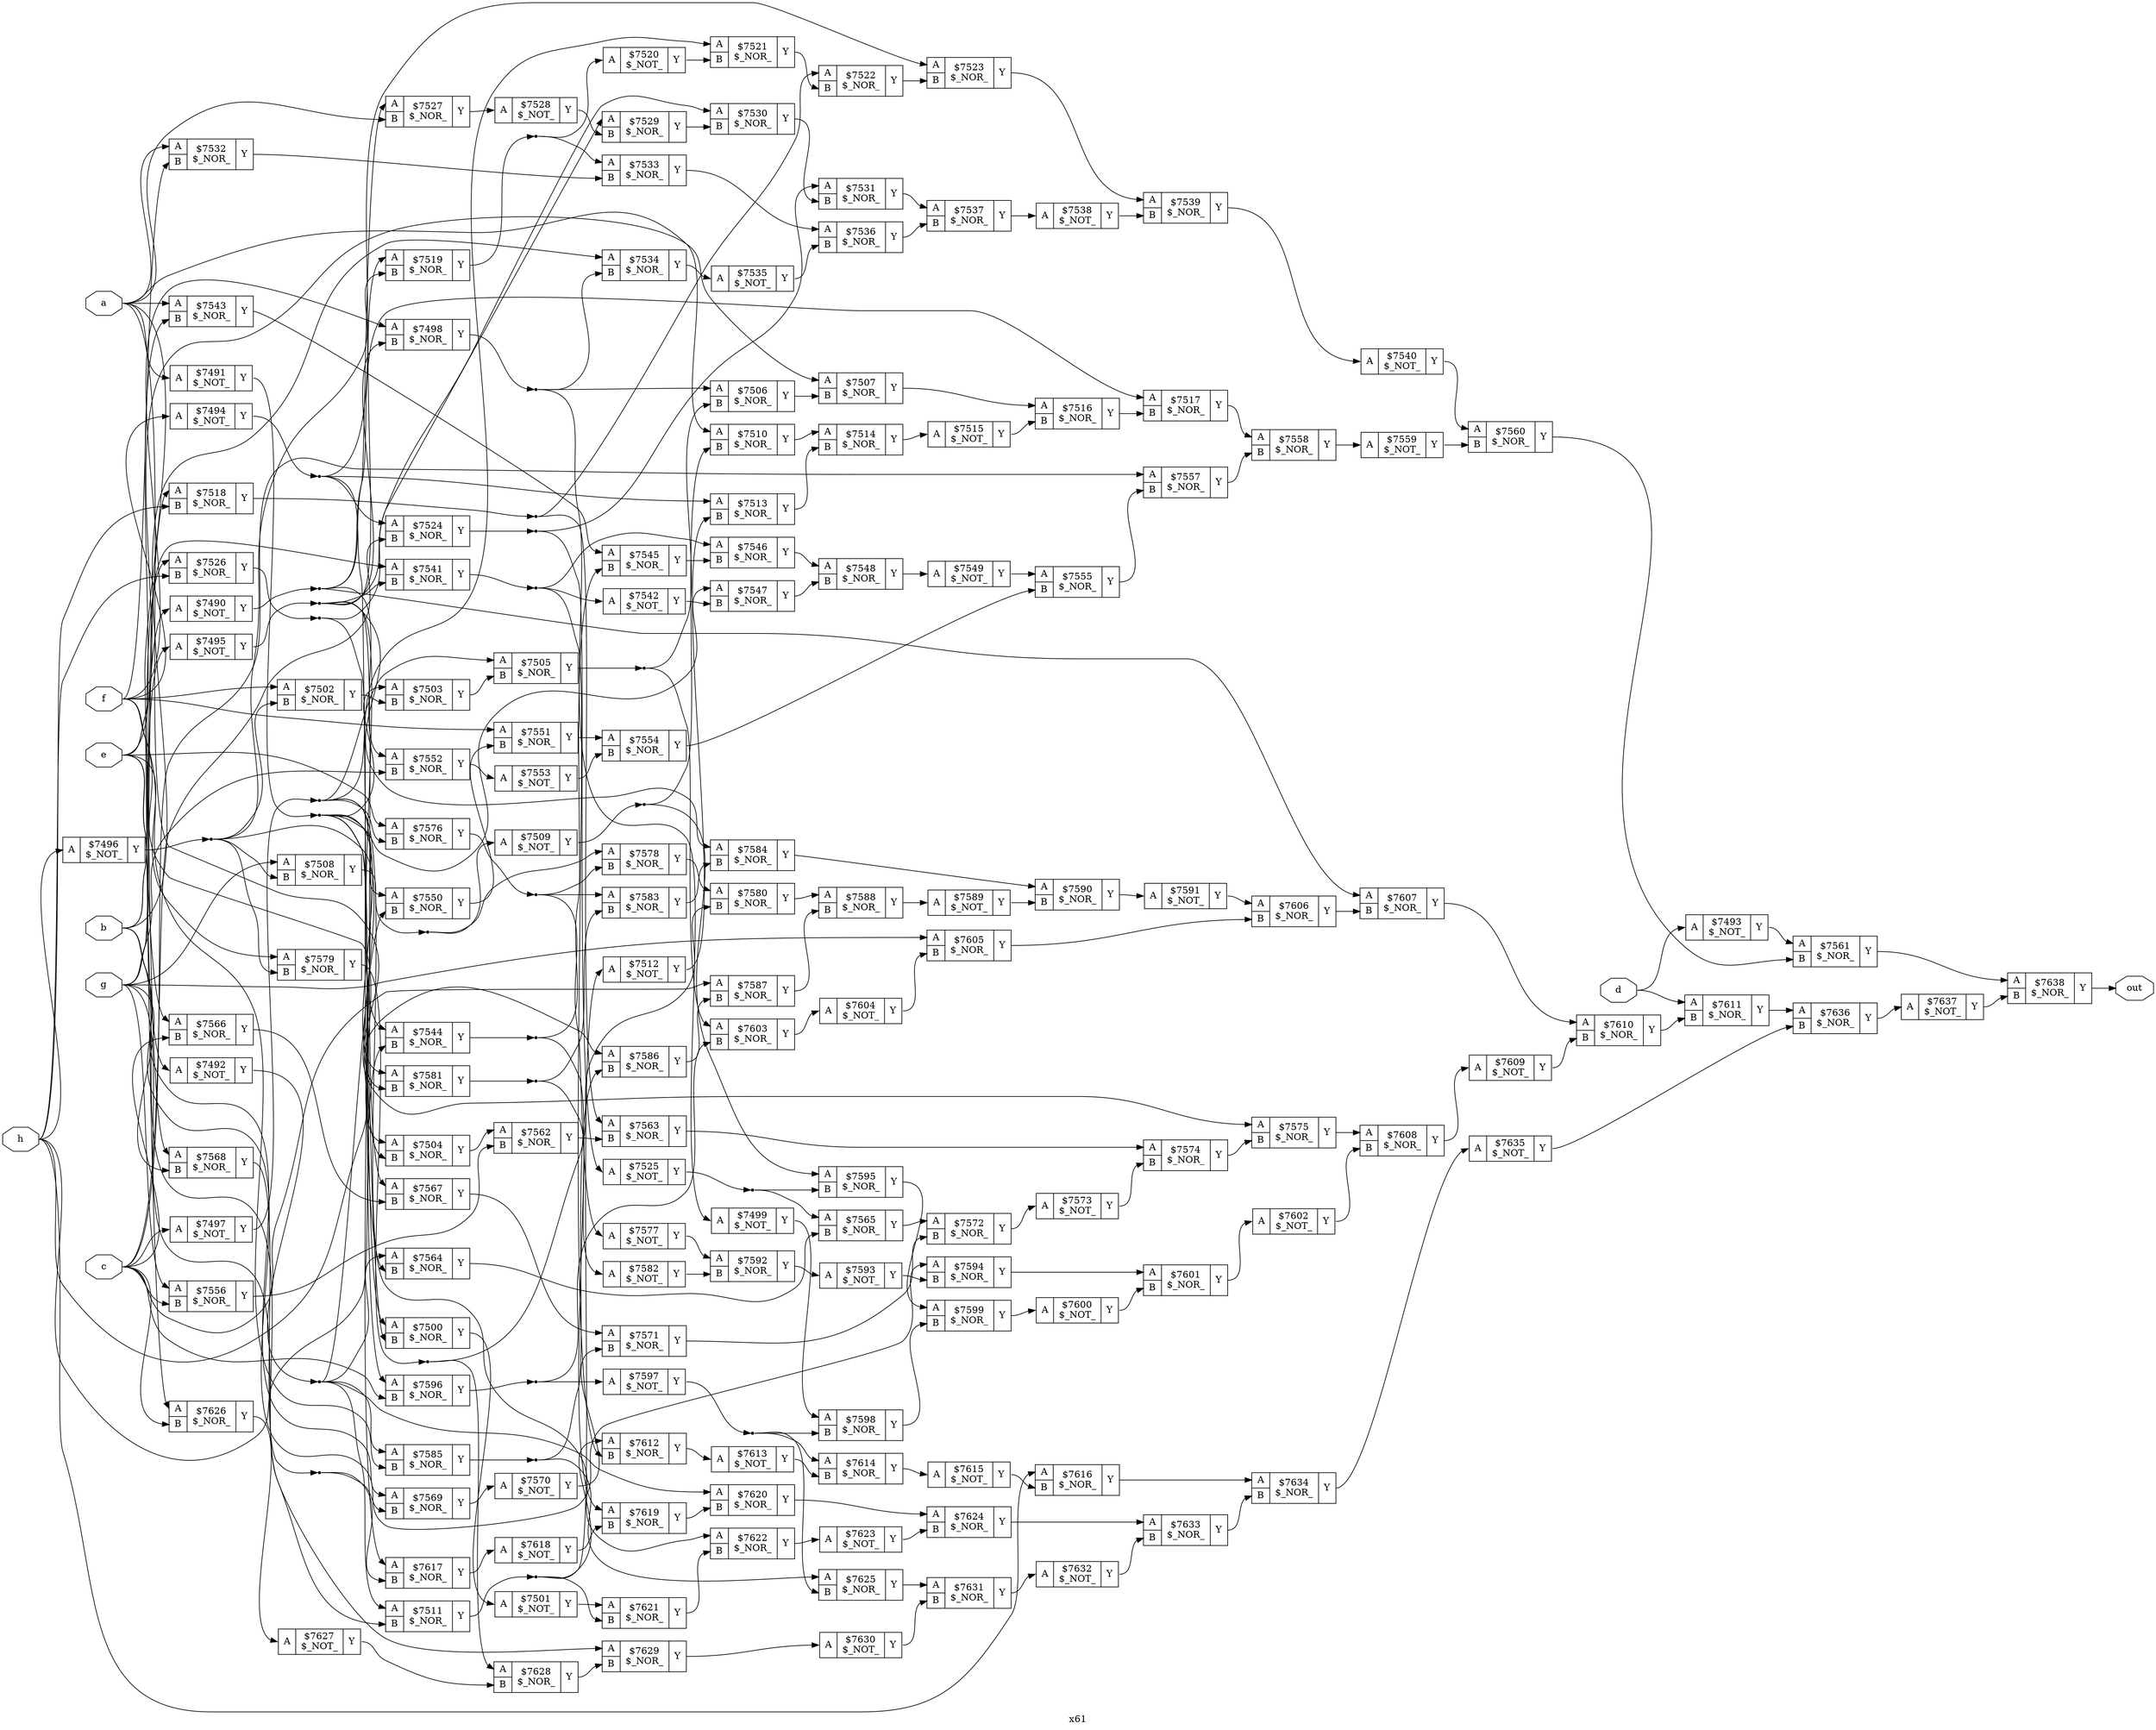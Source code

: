 digraph "x61" {
label="x61";
rankdir="LR";
remincross=true;
n149 [ shape=octagon, label="a", color="black", fontcolor="black" ];
n150 [ shape=octagon, label="b", color="black", fontcolor="black" ];
n151 [ shape=octagon, label="c", color="black", fontcolor="black" ];
n152 [ shape=octagon, label="d", color="black", fontcolor="black" ];
n153 [ shape=octagon, label="e", color="black", fontcolor="black" ];
n154 [ shape=octagon, label="f", color="black", fontcolor="black" ];
n155 [ shape=octagon, label="g", color="black", fontcolor="black" ];
n156 [ shape=octagon, label="h", color="black", fontcolor="black" ];
n157 [ shape=octagon, label="out", color="black", fontcolor="black" ];
c160 [ shape=record, label="{{<p158> A}|$7490\n$_NOT_|{<p159> Y}}" ];
c161 [ shape=record, label="{{<p158> A}|$7491\n$_NOT_|{<p159> Y}}" ];
c162 [ shape=record, label="{{<p158> A}|$7492\n$_NOT_|{<p159> Y}}" ];
c163 [ shape=record, label="{{<p158> A}|$7493\n$_NOT_|{<p159> Y}}" ];
c164 [ shape=record, label="{{<p158> A}|$7494\n$_NOT_|{<p159> Y}}" ];
c165 [ shape=record, label="{{<p158> A}|$7495\n$_NOT_|{<p159> Y}}" ];
c166 [ shape=record, label="{{<p158> A}|$7496\n$_NOT_|{<p159> Y}}" ];
c167 [ shape=record, label="{{<p158> A}|$7497\n$_NOT_|{<p159> Y}}" ];
c169 [ shape=record, label="{{<p158> A|<p168> B}|$7498\n$_NOR_|{<p159> Y}}" ];
c170 [ shape=record, label="{{<p158> A}|$7499\n$_NOT_|{<p159> Y}}" ];
c171 [ shape=record, label="{{<p158> A|<p168> B}|$7500\n$_NOR_|{<p159> Y}}" ];
c172 [ shape=record, label="{{<p158> A}|$7501\n$_NOT_|{<p159> Y}}" ];
c173 [ shape=record, label="{{<p158> A|<p168> B}|$7502\n$_NOR_|{<p159> Y}}" ];
c174 [ shape=record, label="{{<p158> A|<p168> B}|$7503\n$_NOR_|{<p159> Y}}" ];
c175 [ shape=record, label="{{<p158> A|<p168> B}|$7504\n$_NOR_|{<p159> Y}}" ];
c176 [ shape=record, label="{{<p158> A|<p168> B}|$7505\n$_NOR_|{<p159> Y}}" ];
c177 [ shape=record, label="{{<p158> A|<p168> B}|$7506\n$_NOR_|{<p159> Y}}" ];
c178 [ shape=record, label="{{<p158> A|<p168> B}|$7507\n$_NOR_|{<p159> Y}}" ];
c179 [ shape=record, label="{{<p158> A|<p168> B}|$7508\n$_NOR_|{<p159> Y}}" ];
c180 [ shape=record, label="{{<p158> A}|$7509\n$_NOT_|{<p159> Y}}" ];
c181 [ shape=record, label="{{<p158> A|<p168> B}|$7510\n$_NOR_|{<p159> Y}}" ];
c182 [ shape=record, label="{{<p158> A|<p168> B}|$7511\n$_NOR_|{<p159> Y}}" ];
c183 [ shape=record, label="{{<p158> A}|$7512\n$_NOT_|{<p159> Y}}" ];
c184 [ shape=record, label="{{<p158> A|<p168> B}|$7513\n$_NOR_|{<p159> Y}}" ];
c185 [ shape=record, label="{{<p158> A|<p168> B}|$7514\n$_NOR_|{<p159> Y}}" ];
c186 [ shape=record, label="{{<p158> A}|$7515\n$_NOT_|{<p159> Y}}" ];
c187 [ shape=record, label="{{<p158> A|<p168> B}|$7516\n$_NOR_|{<p159> Y}}" ];
c188 [ shape=record, label="{{<p158> A|<p168> B}|$7517\n$_NOR_|{<p159> Y}}" ];
c189 [ shape=record, label="{{<p158> A|<p168> B}|$7518\n$_NOR_|{<p159> Y}}" ];
c190 [ shape=record, label="{{<p158> A|<p168> B}|$7519\n$_NOR_|{<p159> Y}}" ];
c191 [ shape=record, label="{{<p158> A}|$7520\n$_NOT_|{<p159> Y}}" ];
c192 [ shape=record, label="{{<p158> A|<p168> B}|$7521\n$_NOR_|{<p159> Y}}" ];
c193 [ shape=record, label="{{<p158> A|<p168> B}|$7522\n$_NOR_|{<p159> Y}}" ];
c194 [ shape=record, label="{{<p158> A|<p168> B}|$7523\n$_NOR_|{<p159> Y}}" ];
c195 [ shape=record, label="{{<p158> A|<p168> B}|$7524\n$_NOR_|{<p159> Y}}" ];
c196 [ shape=record, label="{{<p158> A}|$7525\n$_NOT_|{<p159> Y}}" ];
c197 [ shape=record, label="{{<p158> A|<p168> B}|$7526\n$_NOR_|{<p159> Y}}" ];
c198 [ shape=record, label="{{<p158> A|<p168> B}|$7527\n$_NOR_|{<p159> Y}}" ];
c199 [ shape=record, label="{{<p158> A}|$7528\n$_NOT_|{<p159> Y}}" ];
c200 [ shape=record, label="{{<p158> A|<p168> B}|$7529\n$_NOR_|{<p159> Y}}" ];
c201 [ shape=record, label="{{<p158> A|<p168> B}|$7530\n$_NOR_|{<p159> Y}}" ];
c202 [ shape=record, label="{{<p158> A|<p168> B}|$7531\n$_NOR_|{<p159> Y}}" ];
c203 [ shape=record, label="{{<p158> A|<p168> B}|$7532\n$_NOR_|{<p159> Y}}" ];
c204 [ shape=record, label="{{<p158> A|<p168> B}|$7533\n$_NOR_|{<p159> Y}}" ];
c205 [ shape=record, label="{{<p158> A|<p168> B}|$7534\n$_NOR_|{<p159> Y}}" ];
c206 [ shape=record, label="{{<p158> A}|$7535\n$_NOT_|{<p159> Y}}" ];
c207 [ shape=record, label="{{<p158> A|<p168> B}|$7536\n$_NOR_|{<p159> Y}}" ];
c208 [ shape=record, label="{{<p158> A|<p168> B}|$7537\n$_NOR_|{<p159> Y}}" ];
c209 [ shape=record, label="{{<p158> A}|$7538\n$_NOT_|{<p159> Y}}" ];
c210 [ shape=record, label="{{<p158> A|<p168> B}|$7539\n$_NOR_|{<p159> Y}}" ];
c211 [ shape=record, label="{{<p158> A}|$7540\n$_NOT_|{<p159> Y}}" ];
c212 [ shape=record, label="{{<p158> A|<p168> B}|$7541\n$_NOR_|{<p159> Y}}" ];
c213 [ shape=record, label="{{<p158> A}|$7542\n$_NOT_|{<p159> Y}}" ];
c214 [ shape=record, label="{{<p158> A|<p168> B}|$7543\n$_NOR_|{<p159> Y}}" ];
c215 [ shape=record, label="{{<p158> A|<p168> B}|$7544\n$_NOR_|{<p159> Y}}" ];
c216 [ shape=record, label="{{<p158> A|<p168> B}|$7545\n$_NOR_|{<p159> Y}}" ];
c217 [ shape=record, label="{{<p158> A|<p168> B}|$7546\n$_NOR_|{<p159> Y}}" ];
c218 [ shape=record, label="{{<p158> A|<p168> B}|$7547\n$_NOR_|{<p159> Y}}" ];
c219 [ shape=record, label="{{<p158> A|<p168> B}|$7548\n$_NOR_|{<p159> Y}}" ];
c220 [ shape=record, label="{{<p158> A}|$7549\n$_NOT_|{<p159> Y}}" ];
c221 [ shape=record, label="{{<p158> A|<p168> B}|$7550\n$_NOR_|{<p159> Y}}" ];
c222 [ shape=record, label="{{<p158> A|<p168> B}|$7551\n$_NOR_|{<p159> Y}}" ];
c223 [ shape=record, label="{{<p158> A|<p168> B}|$7552\n$_NOR_|{<p159> Y}}" ];
c224 [ shape=record, label="{{<p158> A}|$7553\n$_NOT_|{<p159> Y}}" ];
c225 [ shape=record, label="{{<p158> A|<p168> B}|$7554\n$_NOR_|{<p159> Y}}" ];
c226 [ shape=record, label="{{<p158> A|<p168> B}|$7555\n$_NOR_|{<p159> Y}}" ];
c227 [ shape=record, label="{{<p158> A|<p168> B}|$7556\n$_NOR_|{<p159> Y}}" ];
c228 [ shape=record, label="{{<p158> A|<p168> B}|$7557\n$_NOR_|{<p159> Y}}" ];
c229 [ shape=record, label="{{<p158> A|<p168> B}|$7558\n$_NOR_|{<p159> Y}}" ];
c230 [ shape=record, label="{{<p158> A}|$7559\n$_NOT_|{<p159> Y}}" ];
c231 [ shape=record, label="{{<p158> A|<p168> B}|$7560\n$_NOR_|{<p159> Y}}" ];
c232 [ shape=record, label="{{<p158> A|<p168> B}|$7561\n$_NOR_|{<p159> Y}}" ];
c233 [ shape=record, label="{{<p158> A|<p168> B}|$7562\n$_NOR_|{<p159> Y}}" ];
c234 [ shape=record, label="{{<p158> A|<p168> B}|$7563\n$_NOR_|{<p159> Y}}" ];
c235 [ shape=record, label="{{<p158> A|<p168> B}|$7564\n$_NOR_|{<p159> Y}}" ];
c236 [ shape=record, label="{{<p158> A|<p168> B}|$7565\n$_NOR_|{<p159> Y}}" ];
c237 [ shape=record, label="{{<p158> A|<p168> B}|$7566\n$_NOR_|{<p159> Y}}" ];
c238 [ shape=record, label="{{<p158> A|<p168> B}|$7567\n$_NOR_|{<p159> Y}}" ];
c239 [ shape=record, label="{{<p158> A|<p168> B}|$7568\n$_NOR_|{<p159> Y}}" ];
c240 [ shape=record, label="{{<p158> A|<p168> B}|$7569\n$_NOR_|{<p159> Y}}" ];
c241 [ shape=record, label="{{<p158> A}|$7570\n$_NOT_|{<p159> Y}}" ];
c242 [ shape=record, label="{{<p158> A|<p168> B}|$7571\n$_NOR_|{<p159> Y}}" ];
c243 [ shape=record, label="{{<p158> A|<p168> B}|$7572\n$_NOR_|{<p159> Y}}" ];
c244 [ shape=record, label="{{<p158> A}|$7573\n$_NOT_|{<p159> Y}}" ];
c245 [ shape=record, label="{{<p158> A|<p168> B}|$7574\n$_NOR_|{<p159> Y}}" ];
c246 [ shape=record, label="{{<p158> A|<p168> B}|$7575\n$_NOR_|{<p159> Y}}" ];
c247 [ shape=record, label="{{<p158> A|<p168> B}|$7576\n$_NOR_|{<p159> Y}}" ];
c248 [ shape=record, label="{{<p158> A}|$7577\n$_NOT_|{<p159> Y}}" ];
c249 [ shape=record, label="{{<p158> A|<p168> B}|$7578\n$_NOR_|{<p159> Y}}" ];
c250 [ shape=record, label="{{<p158> A|<p168> B}|$7579\n$_NOR_|{<p159> Y}}" ];
c251 [ shape=record, label="{{<p158> A|<p168> B}|$7580\n$_NOR_|{<p159> Y}}" ];
c252 [ shape=record, label="{{<p158> A|<p168> B}|$7581\n$_NOR_|{<p159> Y}}" ];
c253 [ shape=record, label="{{<p158> A}|$7582\n$_NOT_|{<p159> Y}}" ];
c254 [ shape=record, label="{{<p158> A|<p168> B}|$7583\n$_NOR_|{<p159> Y}}" ];
c255 [ shape=record, label="{{<p158> A|<p168> B}|$7584\n$_NOR_|{<p159> Y}}" ];
c256 [ shape=record, label="{{<p158> A|<p168> B}|$7585\n$_NOR_|{<p159> Y}}" ];
c257 [ shape=record, label="{{<p158> A|<p168> B}|$7586\n$_NOR_|{<p159> Y}}" ];
c258 [ shape=record, label="{{<p158> A|<p168> B}|$7587\n$_NOR_|{<p159> Y}}" ];
c259 [ shape=record, label="{{<p158> A|<p168> B}|$7588\n$_NOR_|{<p159> Y}}" ];
c260 [ shape=record, label="{{<p158> A}|$7589\n$_NOT_|{<p159> Y}}" ];
c261 [ shape=record, label="{{<p158> A|<p168> B}|$7590\n$_NOR_|{<p159> Y}}" ];
c262 [ shape=record, label="{{<p158> A}|$7591\n$_NOT_|{<p159> Y}}" ];
c263 [ shape=record, label="{{<p158> A|<p168> B}|$7592\n$_NOR_|{<p159> Y}}" ];
c264 [ shape=record, label="{{<p158> A}|$7593\n$_NOT_|{<p159> Y}}" ];
c265 [ shape=record, label="{{<p158> A|<p168> B}|$7594\n$_NOR_|{<p159> Y}}" ];
c266 [ shape=record, label="{{<p158> A|<p168> B}|$7595\n$_NOR_|{<p159> Y}}" ];
c267 [ shape=record, label="{{<p158> A|<p168> B}|$7596\n$_NOR_|{<p159> Y}}" ];
c268 [ shape=record, label="{{<p158> A}|$7597\n$_NOT_|{<p159> Y}}" ];
c269 [ shape=record, label="{{<p158> A|<p168> B}|$7598\n$_NOR_|{<p159> Y}}" ];
c270 [ shape=record, label="{{<p158> A|<p168> B}|$7599\n$_NOR_|{<p159> Y}}" ];
c271 [ shape=record, label="{{<p158> A}|$7600\n$_NOT_|{<p159> Y}}" ];
c272 [ shape=record, label="{{<p158> A|<p168> B}|$7601\n$_NOR_|{<p159> Y}}" ];
c273 [ shape=record, label="{{<p158> A}|$7602\n$_NOT_|{<p159> Y}}" ];
c274 [ shape=record, label="{{<p158> A|<p168> B}|$7603\n$_NOR_|{<p159> Y}}" ];
c275 [ shape=record, label="{{<p158> A}|$7604\n$_NOT_|{<p159> Y}}" ];
c276 [ shape=record, label="{{<p158> A|<p168> B}|$7605\n$_NOR_|{<p159> Y}}" ];
c277 [ shape=record, label="{{<p158> A|<p168> B}|$7606\n$_NOR_|{<p159> Y}}" ];
c278 [ shape=record, label="{{<p158> A|<p168> B}|$7607\n$_NOR_|{<p159> Y}}" ];
c279 [ shape=record, label="{{<p158> A|<p168> B}|$7608\n$_NOR_|{<p159> Y}}" ];
c280 [ shape=record, label="{{<p158> A}|$7609\n$_NOT_|{<p159> Y}}" ];
c281 [ shape=record, label="{{<p158> A|<p168> B}|$7610\n$_NOR_|{<p159> Y}}" ];
c282 [ shape=record, label="{{<p158> A|<p168> B}|$7611\n$_NOR_|{<p159> Y}}" ];
c283 [ shape=record, label="{{<p158> A|<p168> B}|$7612\n$_NOR_|{<p159> Y}}" ];
c284 [ shape=record, label="{{<p158> A}|$7613\n$_NOT_|{<p159> Y}}" ];
c285 [ shape=record, label="{{<p158> A|<p168> B}|$7614\n$_NOR_|{<p159> Y}}" ];
c286 [ shape=record, label="{{<p158> A}|$7615\n$_NOT_|{<p159> Y}}" ];
c287 [ shape=record, label="{{<p158> A|<p168> B}|$7616\n$_NOR_|{<p159> Y}}" ];
c288 [ shape=record, label="{{<p158> A|<p168> B}|$7617\n$_NOR_|{<p159> Y}}" ];
c289 [ shape=record, label="{{<p158> A}|$7618\n$_NOT_|{<p159> Y}}" ];
c290 [ shape=record, label="{{<p158> A|<p168> B}|$7619\n$_NOR_|{<p159> Y}}" ];
c291 [ shape=record, label="{{<p158> A|<p168> B}|$7620\n$_NOR_|{<p159> Y}}" ];
c292 [ shape=record, label="{{<p158> A|<p168> B}|$7621\n$_NOR_|{<p159> Y}}" ];
c293 [ shape=record, label="{{<p158> A|<p168> B}|$7622\n$_NOR_|{<p159> Y}}" ];
c294 [ shape=record, label="{{<p158> A}|$7623\n$_NOT_|{<p159> Y}}" ];
c295 [ shape=record, label="{{<p158> A|<p168> B}|$7624\n$_NOR_|{<p159> Y}}" ];
c296 [ shape=record, label="{{<p158> A|<p168> B}|$7625\n$_NOR_|{<p159> Y}}" ];
c297 [ shape=record, label="{{<p158> A|<p168> B}|$7626\n$_NOR_|{<p159> Y}}" ];
c298 [ shape=record, label="{{<p158> A}|$7627\n$_NOT_|{<p159> Y}}" ];
c299 [ shape=record, label="{{<p158> A|<p168> B}|$7628\n$_NOR_|{<p159> Y}}" ];
c300 [ shape=record, label="{{<p158> A|<p168> B}|$7629\n$_NOR_|{<p159> Y}}" ];
c301 [ shape=record, label="{{<p158> A}|$7630\n$_NOT_|{<p159> Y}}" ];
c302 [ shape=record, label="{{<p158> A|<p168> B}|$7631\n$_NOR_|{<p159> Y}}" ];
c303 [ shape=record, label="{{<p158> A}|$7632\n$_NOT_|{<p159> Y}}" ];
c304 [ shape=record, label="{{<p158> A|<p168> B}|$7633\n$_NOR_|{<p159> Y}}" ];
c305 [ shape=record, label="{{<p158> A|<p168> B}|$7634\n$_NOR_|{<p159> Y}}" ];
c306 [ shape=record, label="{{<p158> A}|$7635\n$_NOT_|{<p159> Y}}" ];
c307 [ shape=record, label="{{<p158> A|<p168> B}|$7636\n$_NOR_|{<p159> Y}}" ];
c308 [ shape=record, label="{{<p158> A}|$7637\n$_NOT_|{<p159> Y}}" ];
c309 [ shape=record, label="{{<p158> A|<p168> B}|$7638\n$_NOR_|{<p159> Y}}" ];
c251:p159:e -> c259:p158:w [color="black", label=""];
c260:p159:e -> c261:p168:w [color="black", label=""];
c202:p159:e -> c208:p158:w [color="black", label=""];
c203:p159:e -> c204:p168:w [color="black", label=""];
c204:p159:e -> c207:p158:w [color="black", label=""];
c205:p159:e -> c206:p158:w [color="black", label=""];
c206:p159:e -> c207:p168:w [color="black", label=""];
c207:p159:e -> c208:p168:w [color="black", label=""];
c208:p159:e -> c209:p158:w [color="black", label=""];
c209:p159:e -> c210:p168:w [color="black", label=""];
c210:p159:e -> c211:p158:w [color="black", label=""];
c211:p159:e -> c231:p158:w [color="black", label=""];
n11 [ shape=point ];
c160:p159:e -> n11:w [color="black", label=""];
n11:e -> c188:p158:w [color="black", label=""];
n11:e -> c198:p158:w [color="black", label=""];
n11:e -> c223:p158:w [color="black", label=""];
n11:e -> c278:p158:w [color="black", label=""];
n110 [ shape=point ];
c212:p159:e -> n110:w [color="black", label=""];
n110:e -> c213:p158:w [color="black", label=""];
n110:e -> c217:p158:w [color="black", label=""];
n110:e -> c283:p168:w [color="black", label=""];
c213:p159:e -> c218:p168:w [color="black", label=""];
c214:p159:e -> c216:p158:w [color="black", label=""];
n113 [ shape=point ];
c215:p159:e -> n113:w [color="black", label=""];
n113:e -> c216:p168:w [color="black", label=""];
n113:e -> c290:p158:w [color="black", label=""];
c216:p159:e -> c217:p168:w [color="black", label=""];
c217:p159:e -> c219:p158:w [color="black", label=""];
c218:p159:e -> c219:p168:w [color="black", label=""];
c219:p159:e -> c220:p158:w [color="black", label=""];
c220:p159:e -> c226:p158:w [color="black", label=""];
c221:p159:e -> c222:p168:w [color="black", label=""];
c261:p159:e -> c262:p158:w [color="black", label=""];
c222:p159:e -> c225:p158:w [color="black", label=""];
c223:p159:e -> c224:p158:w [color="black", label=""];
c224:p159:e -> c225:p168:w [color="black", label=""];
c225:p159:e -> c226:p168:w [color="black", label=""];
c226:p159:e -> c228:p168:w [color="black", label=""];
c227:p159:e -> c233:p168:w [color="black", label=""];
c228:p159:e -> c229:p168:w [color="black", label=""];
c229:p159:e -> c230:p158:w [color="black", label=""];
c230:p159:e -> c231:p168:w [color="black", label=""];
c231:p159:e -> c232:p168:w [color="black", label=""];
c262:p159:e -> c277:p158:w [color="black", label=""];
c232:p159:e -> c309:p158:w [color="black", label=""];
c233:p159:e -> c234:p168:w [color="black", label=""];
c234:p159:e -> c245:p158:w [color="black", label=""];
c235:p159:e -> c236:p168:w [color="black", label=""];
c236:p159:e -> c243:p158:w [color="black", label=""];
c237:p159:e -> c238:p168:w [color="black", label=""];
c238:p159:e -> c242:p158:w [color="black", label=""];
n137 [ shape=point ];
c239:p159:e -> n137:w [color="black", label=""];
n137:e -> c240:p168:w [color="black", label=""];
n137:e -> c288:p168:w [color="black", label=""];
c240:p159:e -> c241:p158:w [color="black", label=""];
c241:p159:e -> c242:p168:w [color="black", label=""];
c263:p159:e -> c264:p158:w [color="black", label=""];
c242:p159:e -> c243:p168:w [color="black", label=""];
c243:p159:e -> c244:p158:w [color="black", label=""];
c244:p159:e -> c245:p168:w [color="black", label=""];
c245:p159:e -> c246:p168:w [color="black", label=""];
c246:p159:e -> c279:p158:w [color="black", label=""];
n145 [ shape=point ];
c247:p159:e -> n145:w [color="black", label=""];
n145:e -> c248:p158:w [color="black", label=""];
n145:e -> c249:p168:w [color="black", label=""];
n145:e -> c254:p158:w [color="black", label=""];
c248:p159:e -> c263:p158:w [color="black", label=""];
c249:p159:e -> c251:p158:w [color="black", label=""];
n148 [ shape=point ];
c250:p159:e -> n148:w [color="black", label=""];
n148:e -> c251:p168:w [color="black", label=""];
n148:e -> c299:p158:w [color="black", label=""];
n149:e -> c161:p158:w [color="black", label=""];
n149:e -> c181:p158:w [color="black", label=""];
n149:e -> c198:p168:w [color="black", label=""];
n149:e -> c203:p158:w [color="black", label=""];
n149:e -> c214:p158:w [color="black", label=""];
n149:e -> c246:p158:w [color="black", label=""];
n149:e -> c297:p158:w [color="black", label=""];
c264:p159:e -> c265:p168:w [color="black", label=""];
n150:e -> c160:p158:w [color="black", label=""];
n150:e -> c197:p158:w [color="black", label=""];
n150:e -> c205:p158:w [color="black", label=""];
n150:e -> c240:p158:w [color="black", label=""];
n150:e -> c265:p158:w [color="black", label=""];
n150:e -> c300:p158:w [color="black", label=""];
n151:e -> c167:p158:w [color="black", label=""];
n151:e -> c195:p168:w [color="black", label=""];
n151:e -> c227:p168:w [color="black", label=""];
n151:e -> c228:p158:w [color="black", label=""];
n151:e -> c237:p168:w [color="black", label=""];
n151:e -> c258:p158:w [color="black", label=""];
n151:e -> c267:p168:w [color="black", label=""];
n151:e -> c297:p168:w [color="black", label=""];
n152:e -> c163:p158:w [color="black", label=""];
n152:e -> c282:p158:w [color="black", label=""];
n153:e -> c162:p158:w [color="black", label=""];
n153:e -> c178:p158:w [color="black", label=""];
n153:e -> c212:p158:w [color="black", label=""];
n153:e -> c214:p168:w [color="black", label=""];
n153:e -> c237:p158:w [color="black", label=""];
n153:e -> c247:p158:w [color="black", label=""];
n153:e -> c250:p158:w [color="black", label=""];
n154:e -> c164:p158:w [color="black", label=""];
n154:e -> c169:p158:w [color="black", label=""];
n154:e -> c173:p158:w [color="black", label=""];
n154:e -> c175:p158:w [color="black", label=""];
n154:e -> c203:p168:w [color="black", label=""];
n154:e -> c222:p158:w [color="black", label=""];
n154:e -> c239:p158:w [color="black", label=""];
n154:e -> c256:p168:w [color="black", label=""];
n155:e -> c165:p158:w [color="black", label=""];
n155:e -> c179:p158:w [color="black", label=""];
n155:e -> c182:p168:w [color="black", label=""];
n155:e -> c189:p158:w [color="black", label=""];
n155:e -> c223:p168:w [color="black", label=""];
n155:e -> c227:p158:w [color="black", label=""];
n155:e -> c239:p168:w [color="black", label=""];
n155:e -> c276:p158:w [color="black", label=""];
n156:e -> c166:p158:w [color="black", label=""];
n156:e -> c189:p168:w [color="black", label=""];
n156:e -> c197:p168:w [color="black", label=""];
n156:e -> c215:p168:w [color="black", label=""];
n156:e -> c257:p158:w [color="black", label=""];
n156:e -> c287:p158:w [color="black", label=""];
c309:p159:e -> n157:w [color="black", label=""];
c265:p159:e -> c272:p158:w [color="black", label=""];
c266:p159:e -> c270:p158:w [color="black", label=""];
n18 [ shape=point ];
c267:p159:e -> n18:w [color="black", label=""];
n18:e -> c268:p158:w [color="black", label=""];
n18:e -> c274:p168:w [color="black", label=""];
n19 [ shape=point ];
c268:p159:e -> n19:w [color="black", label=""];
n19:e -> c269:p168:w [color="black", label=""];
n19:e -> c285:p158:w [color="black", label=""];
n19:e -> c296:p168:w [color="black", label=""];
n2 [ shape=point ];
c252:p159:e -> n2:w [color="black", label=""];
n2:e -> c253:p158:w [color="black", label=""];
n2:e -> c254:p168:w [color="black", label=""];
c269:p159:e -> c270:p168:w [color="black", label=""];
c270:p159:e -> c271:p158:w [color="black", label=""];
n22 [ shape=point ];
c161:p159:e -> n22:w [color="black", label=""];
n22:e -> c171:p158:w [color="black", label=""];
n22:e -> c174:p158:w [color="black", label=""];
n22:e -> c218:p158:w [color="black", label=""];
n22:e -> c221:p158:w [color="black", label=""];
n22:e -> c252:p158:w [color="black", label=""];
n22:e -> c267:p158:w [color="black", label=""];
n22:e -> c288:p158:w [color="black", label=""];
c271:p159:e -> c272:p168:w [color="black", label=""];
c272:p159:e -> c273:p158:w [color="black", label=""];
c273:p159:e -> c279:p168:w [color="black", label=""];
c274:p159:e -> c275:p158:w [color="black", label=""];
c275:p159:e -> c276:p168:w [color="black", label=""];
c276:p159:e -> c277:p168:w [color="black", label=""];
c277:p159:e -> c278:p168:w [color="black", label=""];
c253:p159:e -> c263:p168:w [color="black", label=""];
c278:p159:e -> c281:p158:w [color="black", label=""];
c279:p159:e -> c280:p158:w [color="black", label=""];
c280:p159:e -> c281:p168:w [color="black", label=""];
n33 [ shape=point ];
c162:p159:e -> n33:w [color="black", label=""];
n33:e -> c182:p158:w [color="black", label=""];
n33:e -> c221:p168:w [color="black", label=""];
n33:e -> c235:p158:w [color="black", label=""];
n33:e -> c256:p158:w [color="black", label=""];
n33:e -> c291:p158:w [color="black", label=""];
c281:p159:e -> c282:p168:w [color="black", label=""];
c282:p159:e -> c307:p158:w [color="black", label=""];
c283:p159:e -> c284:p158:w [color="black", label=""];
c284:p159:e -> c285:p168:w [color="black", label=""];
c285:p159:e -> c286:p158:w [color="black", label=""];
c286:p159:e -> c287:p168:w [color="black", label=""];
c254:p159:e -> c255:p168:w [color="black", label=""];
c287:p159:e -> c305:p158:w [color="black", label=""];
c288:p159:e -> c289:p158:w [color="black", label=""];
c289:p159:e -> c290:p168:w [color="black", label=""];
c290:p159:e -> c291:p168:w [color="black", label=""];
c163:p159:e -> c232:p158:w [color="black", label=""];
c291:p159:e -> c295:p158:w [color="black", label=""];
c292:p159:e -> c293:p168:w [color="black", label=""];
c293:p159:e -> c294:p158:w [color="black", label=""];
c294:p159:e -> c295:p168:w [color="black", label=""];
c295:p159:e -> c304:p158:w [color="black", label=""];
c255:p159:e -> c261:p158:w [color="black", label=""];
c296:p159:e -> c302:p158:w [color="black", label=""];
c297:p159:e -> c298:p158:w [color="black", label=""];
c298:p159:e -> c299:p168:w [color="black", label=""];
c299:p159:e -> c300:p168:w [color="black", label=""];
c300:p159:e -> c301:p158:w [color="black", label=""];
n55 [ shape=point ];
c164:p159:e -> n55:w [color="black", label=""];
n55:e -> c171:p168:w [color="black", label=""];
n55:e -> c184:p158:w [color="black", label=""];
n55:e -> c194:p158:w [color="black", label=""];
n55:e -> c195:p158:w [color="black", label=""];
c301:p159:e -> c302:p168:w [color="black", label=""];
c302:p159:e -> c303:p158:w [color="black", label=""];
c303:p159:e -> c304:p168:w [color="black", label=""];
c304:p159:e -> c305:p168:w [color="black", label=""];
n6 [ shape=point ];
c256:p159:e -> n6:w [color="black", label=""];
n6:e -> c257:p168:w [color="black", label=""];
n6:e -> c296:p158:w [color="black", label=""];
c305:p159:e -> c306:p158:w [color="black", label=""];
c306:p159:e -> c307:p168:w [color="black", label=""];
c307:p159:e -> c308:p158:w [color="black", label=""];
c308:p159:e -> c309:p168:w [color="black", label=""];
n64 [ shape=point ];
c165:p159:e -> n64:w [color="black", label=""];
n64:e -> c169:p168:w [color="black", label=""];
n64:e -> c190:p158:w [color="black", label=""];
n64:e -> c200:p158:w [color="black", label=""];
n64:e -> c212:p168:w [color="black", label=""];
n64:e -> c215:p158:w [color="black", label=""];
n64:e -> c238:p158:w [color="black", label=""];
n64:e -> c255:p158:w [color="black", label=""];
n65 [ shape=point ];
c166:p159:e -> n65:w [color="black", label=""];
n65:e -> c173:p168:w [color="black", label=""];
n65:e -> c179:p168:w [color="black", label=""];
n65:e -> c190:p168:w [color="black", label=""];
n65:e -> c250:p168:w [color="black", label=""];
n65:e -> c252:p168:w [color="black", label=""];
n66 [ shape=point ];
c167:p159:e -> n66:w [color="black", label=""];
n66:e -> c175:p168:w [color="black", label=""];
n66:e -> c176:p158:w [color="black", label=""];
n66:e -> c192:p158:w [color="black", label=""];
n66:e -> c247:p168:w [color="black", label=""];
n66:e -> c293:p158:w [color="black", label=""];
n67 [ shape=point ];
c169:p159:e -> n67:w [color="black", label=""];
n67:e -> c170:p158:w [color="black", label=""];
n67:e -> c177:p158:w [color="black", label=""];
n67:e -> c205:p168:w [color="black", label=""];
c170:p159:e -> c269:p158:w [color="black", label=""];
c171:p159:e -> c172:p158:w [color="black", label=""];
c257:p159:e -> c258:p168:w [color="black", label=""];
c172:p159:e -> c292:p158:w [color="black", label=""];
c173:p159:e -> c174:p168:w [color="black", label=""];
c174:p159:e -> c176:p168:w [color="black", label=""];
c175:p159:e -> c233:p158:w [color="black", label=""];
n74 [ shape=point ];
c176:p159:e -> n74:w [color="black", label=""];
n74:e -> c177:p168:w [color="black", label=""];
n74:e -> c274:p158:w [color="black", label=""];
c177:p159:e -> c178:p168:w [color="black", label=""];
c178:p159:e -> c187:p158:w [color="black", label=""];
n77 [ shape=point ];
c179:p159:e -> n77:w [color="black", label=""];
n77:e -> c180:p158:w [color="black", label=""];
n77:e -> c249:p158:w [color="black", label=""];
n78 [ shape=point ];
c180:p159:e -> n78:w [color="black", label=""];
n78:e -> c181:p168:w [color="black", label=""];
n78:e -> c266:p158:w [color="black", label=""];
c181:p159:e -> c185:p158:w [color="black", label=""];
c258:p159:e -> c259:p168:w [color="black", label=""];
n80 [ shape=point ];
c182:p159:e -> n80:w [color="black", label=""];
n80:e -> c183:p158:w [color="black", label=""];
n80:e -> c283:p158:w [color="black", label=""];
n80:e -> c292:p168:w [color="black", label=""];
c183:p159:e -> c184:p168:w [color="black", label=""];
c184:p159:e -> c185:p168:w [color="black", label=""];
c185:p159:e -> c186:p158:w [color="black", label=""];
c186:p159:e -> c187:p168:w [color="black", label=""];
c187:p159:e -> c188:p168:w [color="black", label=""];
c188:p159:e -> c229:p158:w [color="black", label=""];
n87 [ shape=point ];
c189:p159:e -> n87:w [color="black", label=""];
n87:e -> c193:p158:w [color="black", label=""];
n87:e -> c234:p158:w [color="black", label=""];
n88 [ shape=point ];
c190:p159:e -> n88:w [color="black", label=""];
n88:e -> c191:p158:w [color="black", label=""];
n88:e -> c204:p158:w [color="black", label=""];
c191:p159:e -> c192:p168:w [color="black", label=""];
c259:p159:e -> c260:p158:w [color="black", label=""];
c192:p159:e -> c193:p168:w [color="black", label=""];
c193:p159:e -> c194:p168:w [color="black", label=""];
c194:p159:e -> c210:p158:w [color="black", label=""];
n93 [ shape=point ];
c195:p159:e -> n93:w [color="black", label=""];
n93:e -> c196:p158:w [color="black", label=""];
n93:e -> c202:p158:w [color="black", label=""];
n94 [ shape=point ];
c196:p159:e -> n94:w [color="black", label=""];
n94:e -> c236:p158:w [color="black", label=""];
n94:e -> c266:p168:w [color="black", label=""];
n95 [ shape=point ];
c197:p159:e -> n95:w [color="black", label=""];
n95:e -> c201:p158:w [color="black", label=""];
n95:e -> c235:p168:w [color="black", label=""];
c198:p159:e -> c199:p158:w [color="black", label=""];
c199:p159:e -> c200:p168:w [color="black", label=""];
c200:p159:e -> c201:p168:w [color="black", label=""];
c201:p159:e -> c202:p168:w [color="black", label=""];
}
